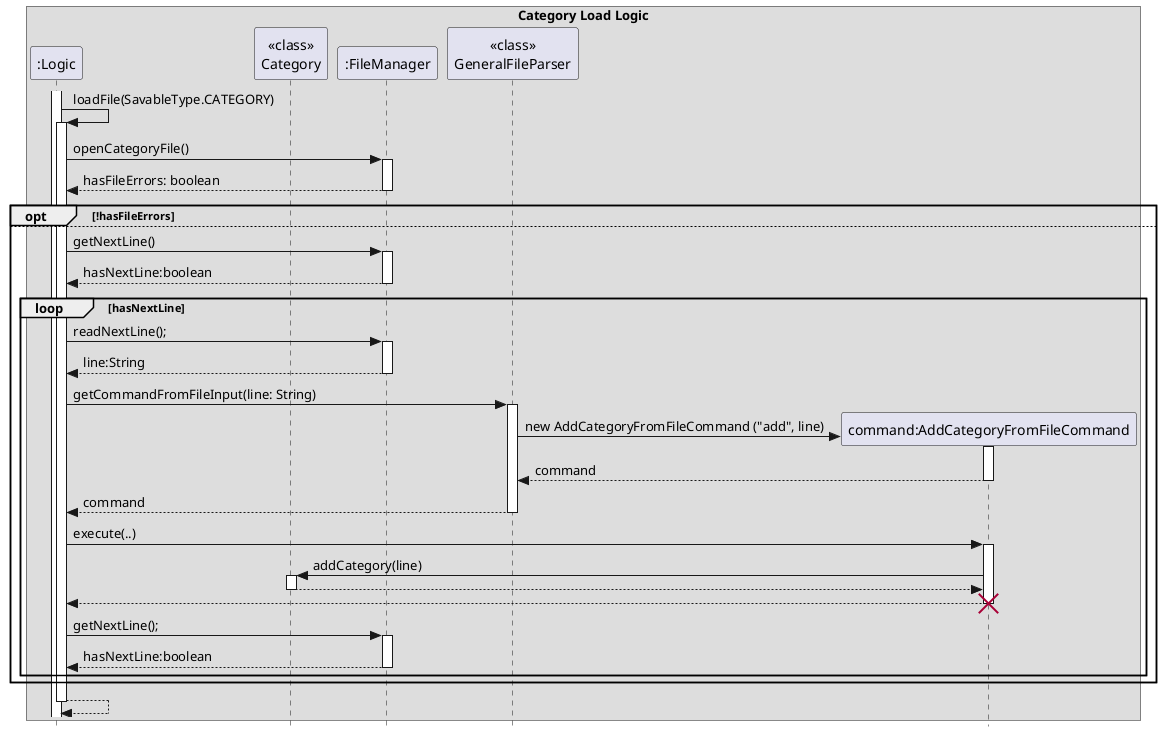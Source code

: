 @startuml
skinparam Style strictuml
box Category Load Logic
participant ":Logic" as logic
participant "<<class>>\nCategory" as category
participant ":FileManager" as fileManager
participant "<<class>>\nGeneralFileParser" as generalFileParser
participant "command:AddCategoryFromFileCommand" as AddCategoryFromFileCommand

activate logic

logic -> logic: loadFile(SavableType.CATEGORY)
activate logic

logic -> fileManager: openCategoryFile()
activate fileManager
fileManager -[dashed]-> logic: hasFileErrors: boolean
deactivate fileManager
    opt !hasFileErrors
    else
        logic -> fileManager : getNextLine()
        activate fileManager
        fileManager -[dashed]-> logic : hasNextLine:boolean
        deactivate fileManager
        loop hasNextLine
            logic -> fileManager : readNextLine();
            activate fileManager
            fileManager -[dashed]-> logic : line:String
            deactivate fileManager
            logic -> generalFileParser : getCommandFromFileInput(line: String)
            activate generalFileParser
            create AddCategoryFromFileCommand
            generalFileParser -> AddCategoryFromFileCommand: new AddCategoryFromFileCommand ("add", line)
            activate AddCategoryFromFileCommand
            AddCategoryFromFileCommand --> generalFileParser: command
            deactivate AddCategoryFromFileCommand
            generalFileParser --> logic : command
            deactivate generalFileParser
            logic -> AddCategoryFromFileCommand : execute(..)
            activate AddCategoryFromFileCommand
            AddCategoryFromFileCommand -> category : addCategory(line)
            activate category
            category -[dashed]-> AddCategoryFromFileCommand
            deactivate
            AddCategoryFromFileCommand -[dashed]-> logic
            deactivate AddCategoryFromFileCommand
            destroy AddCategoryFromFileCommand
            logic -> fileManager : getNextLine();
            activate fileManager
            fileManager -[dashed]-> logic : hasNextLine:boolean
            deactivate fileManager

        end
    end
    logic -[dashed]-> logic
    deactivate logic


end box
@enduml